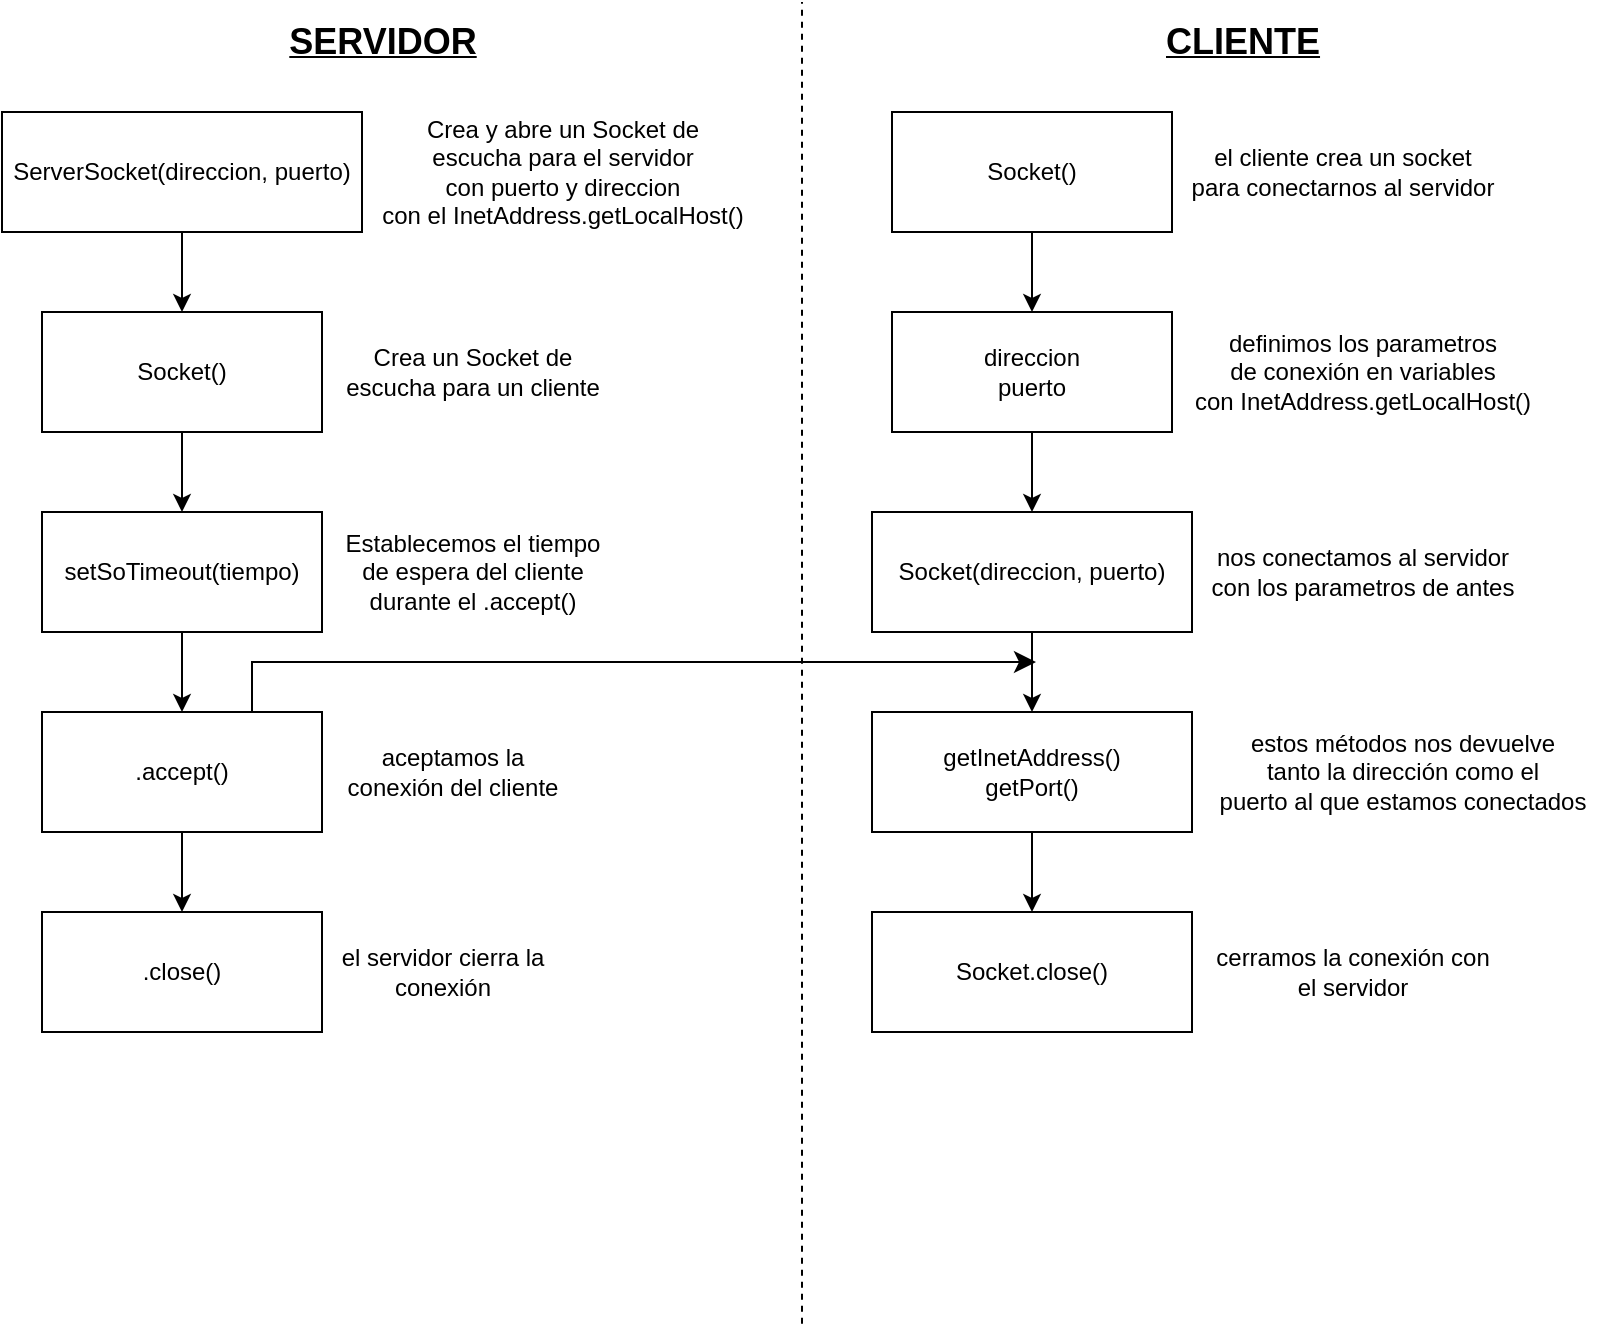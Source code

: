 <mxfile>
    <diagram id="X9Oswj4-0tewda357s6Y" name="Page-1">
        <mxGraphModel dx="1066" dy="619" grid="1" gridSize="10" guides="1" tooltips="1" connect="1" arrows="1" fold="1" page="1" pageScale="1" pageWidth="850" pageHeight="1100" math="0" shadow="0">
            <root>
                <mxCell id="0"/>
                <mxCell id="1" parent="0"/>
                <mxCell id="14" style="edgeStyle=none;html=1;entryX=0.5;entryY=0;entryDx=0;entryDy=0;" edge="1" parent="1" source="2" target="13">
                    <mxGeometry relative="1" as="geometry"/>
                </mxCell>
                <mxCell id="2" value="ServerSocket(direccion, puerto)" style="whiteSpace=wrap;html=1;" parent="1" vertex="1">
                    <mxGeometry x="23" y="65" width="180" height="60" as="geometry"/>
                </mxCell>
                <mxCell id="3" value="Crea y abre un Socket de&lt;br&gt;escucha para el servidor&lt;br&gt;con puerto y direccion&lt;br&gt;con el InetAddress.getLocalHost()" style="text;html=1;align=center;verticalAlign=middle;resizable=0;points=[];autosize=1;strokeColor=none;fillColor=none;" parent="1" vertex="1">
                    <mxGeometry x="203" y="60" width="200" height="70" as="geometry"/>
                </mxCell>
                <mxCell id="4" value="&lt;font style=&quot;font-size: 18px;&quot;&gt;&lt;u&gt;&lt;b&gt;SERVIDOR&lt;/b&gt;&lt;/u&gt;&lt;/font&gt;" style="text;html=1;align=center;verticalAlign=middle;resizable=0;points=[];autosize=1;strokeColor=none;fillColor=none;" parent="1" vertex="1">
                    <mxGeometry x="153" y="10" width="120" height="40" as="geometry"/>
                </mxCell>
                <mxCell id="5" value="&lt;font style=&quot;font-size: 18px;&quot;&gt;&lt;u&gt;&lt;b&gt;CLIENTE&lt;/b&gt;&lt;/u&gt;&lt;/font&gt;" style="text;html=1;align=center;verticalAlign=middle;resizable=0;points=[];autosize=1;strokeColor=none;fillColor=none;" parent="1" vertex="1">
                    <mxGeometry x="593" y="10" width="100" height="40" as="geometry"/>
                </mxCell>
                <mxCell id="8" value="el cliente crea un socket&lt;br&gt;para conectarnos al servidor" style="text;html=1;align=center;verticalAlign=middle;resizable=0;points=[];autosize=1;strokeColor=none;fillColor=none;" parent="1" vertex="1">
                    <mxGeometry x="608" y="75" width="170" height="40" as="geometry"/>
                </mxCell>
                <mxCell id="9" value="" style="endArrow=none;dashed=1;html=1;fontSize=18;" parent="1" edge="1">
                    <mxGeometry width="50" height="50" relative="1" as="geometry">
                        <mxPoint x="423" y="670.833" as="sourcePoint"/>
                        <mxPoint x="423" y="10" as="targetPoint"/>
                    </mxGeometry>
                </mxCell>
                <mxCell id="28" style="edgeStyle=none;html=1;entryX=0.5;entryY=0;entryDx=0;entryDy=0;" edge="1" parent="1" source="10" target="27">
                    <mxGeometry relative="1" as="geometry"/>
                </mxCell>
                <mxCell id="10" value="direccion&lt;br&gt;puerto" style="whiteSpace=wrap;html=1;" parent="1" vertex="1">
                    <mxGeometry x="468" y="165" width="140" height="60" as="geometry"/>
                </mxCell>
                <mxCell id="12" value="definimos los parametros&lt;br&gt;de conexión en variables&lt;br&gt;con InetAddress.getLocalHost()" style="text;html=1;align=center;verticalAlign=middle;resizable=0;points=[];autosize=1;strokeColor=none;fillColor=none;" parent="1" vertex="1">
                    <mxGeometry x="608" y="165" width="190" height="60" as="geometry"/>
                </mxCell>
                <mxCell id="17" style="edgeStyle=none;html=1;entryX=0.5;entryY=0;entryDx=0;entryDy=0;" edge="1" parent="1" source="13" target="16">
                    <mxGeometry relative="1" as="geometry"/>
                </mxCell>
                <mxCell id="13" value="Socket()" style="whiteSpace=wrap;html=1;" vertex="1" parent="1">
                    <mxGeometry x="43" y="165" width="140" height="60" as="geometry"/>
                </mxCell>
                <mxCell id="15" value="Crea un Socket de&lt;br&gt;escucha para un cliente" style="text;html=1;align=center;verticalAlign=middle;resizable=0;points=[];autosize=1;strokeColor=none;fillColor=none;" vertex="1" parent="1">
                    <mxGeometry x="183" y="175" width="150" height="40" as="geometry"/>
                </mxCell>
                <mxCell id="20" style="edgeStyle=none;html=1;entryX=0.5;entryY=0;entryDx=0;entryDy=0;" edge="1" parent="1" source="16" target="19">
                    <mxGeometry relative="1" as="geometry"/>
                </mxCell>
                <mxCell id="16" value="setSoTimeout(tiempo)" style="whiteSpace=wrap;html=1;" vertex="1" parent="1">
                    <mxGeometry x="43" y="265" width="140" height="60" as="geometry"/>
                </mxCell>
                <mxCell id="18" value="Establecemos el tiempo&lt;br&gt;de espera del cliente&lt;br&gt;durante el .accept()" style="text;html=1;align=center;verticalAlign=middle;resizable=0;points=[];autosize=1;strokeColor=none;fillColor=none;" vertex="1" parent="1">
                    <mxGeometry x="183" y="265" width="150" height="60" as="geometry"/>
                </mxCell>
                <mxCell id="24" style="edgeStyle=none;html=1;entryX=0.5;entryY=0;entryDx=0;entryDy=0;" edge="1" parent="1" source="19" target="22">
                    <mxGeometry relative="1" as="geometry"/>
                </mxCell>
                <mxCell id="19" value=".accept()" style="whiteSpace=wrap;html=1;" vertex="1" parent="1">
                    <mxGeometry x="43" y="365" width="140" height="60" as="geometry"/>
                </mxCell>
                <mxCell id="21" value="aceptamos la&lt;br&gt;conexión del cliente" style="text;html=1;align=center;verticalAlign=middle;resizable=0;points=[];autosize=1;strokeColor=none;fillColor=none;" vertex="1" parent="1">
                    <mxGeometry x="183" y="375" width="130" height="40" as="geometry"/>
                </mxCell>
                <mxCell id="22" value=".close()" style="whiteSpace=wrap;html=1;" vertex="1" parent="1">
                    <mxGeometry x="43" y="465" width="140" height="60" as="geometry"/>
                </mxCell>
                <mxCell id="23" value="el servidor cierra la&lt;br&gt;conexión" style="text;html=1;align=center;verticalAlign=middle;resizable=0;points=[];autosize=1;strokeColor=none;fillColor=none;" vertex="1" parent="1">
                    <mxGeometry x="183" y="475" width="120" height="40" as="geometry"/>
                </mxCell>
                <mxCell id="26" style="edgeStyle=none;html=1;entryX=0.5;entryY=0;entryDx=0;entryDy=0;" edge="1" parent="1" source="25" target="10">
                    <mxGeometry relative="1" as="geometry"/>
                </mxCell>
                <mxCell id="25" value="Socket()" style="whiteSpace=wrap;html=1;" vertex="1" parent="1">
                    <mxGeometry x="468" y="65" width="140" height="60" as="geometry"/>
                </mxCell>
                <mxCell id="32" style="edgeStyle=none;html=1;entryX=0.5;entryY=0;entryDx=0;entryDy=0;" edge="1" parent="1" source="27" target="30">
                    <mxGeometry relative="1" as="geometry"/>
                </mxCell>
                <mxCell id="27" value="Socket(direccion, puerto)" style="whiteSpace=wrap;html=1;" vertex="1" parent="1">
                    <mxGeometry x="458" y="265" width="160" height="60" as="geometry"/>
                </mxCell>
                <mxCell id="29" value="nos conectamos al servidor&lt;br&gt;con los parametros de antes" style="text;html=1;align=center;verticalAlign=middle;resizable=0;points=[];autosize=1;strokeColor=none;fillColor=none;" vertex="1" parent="1">
                    <mxGeometry x="618" y="275" width="170" height="40" as="geometry"/>
                </mxCell>
                <mxCell id="34" value="" style="edgeStyle=none;html=1;" edge="1" parent="1" source="30" target="33">
                    <mxGeometry relative="1" as="geometry"/>
                </mxCell>
                <mxCell id="30" value="getInetAddress()&lt;br&gt;getPort()" style="whiteSpace=wrap;html=1;" vertex="1" parent="1">
                    <mxGeometry x="458" y="365" width="160" height="60" as="geometry"/>
                </mxCell>
                <mxCell id="31" value="cerramos la conexión con&lt;br&gt;el servidor" style="text;html=1;align=center;verticalAlign=middle;resizable=0;points=[];autosize=1;strokeColor=none;fillColor=none;" vertex="1" parent="1">
                    <mxGeometry x="618" y="475" width="160" height="40" as="geometry"/>
                </mxCell>
                <mxCell id="33" value="Socket.close()" style="whiteSpace=wrap;html=1;" vertex="1" parent="1">
                    <mxGeometry x="458" y="465" width="160" height="60" as="geometry"/>
                </mxCell>
                <mxCell id="37" value="estos métodos nos devuelve&lt;br&gt;tanto la dirección como el&lt;br&gt;puerto al que estamos conectados" style="text;html=1;align=center;verticalAlign=middle;resizable=0;points=[];autosize=1;strokeColor=none;fillColor=none;" vertex="1" parent="1">
                    <mxGeometry x="618" y="365" width="210" height="60" as="geometry"/>
                </mxCell>
                <mxCell id="41" value="" style="edgeStyle=segmentEdgeStyle;endArrow=classic;html=1;curved=0;rounded=0;endSize=8;startSize=8;exitX=0.75;exitY=0;exitDx=0;exitDy=0;" edge="1" parent="1" source="19">
                    <mxGeometry width="50" height="50" relative="1" as="geometry">
                        <mxPoint x="390" y="370" as="sourcePoint"/>
                        <mxPoint x="540" y="340" as="targetPoint"/>
                        <Array as="points">
                            <mxPoint x="148" y="340"/>
                            <mxPoint x="440" y="340"/>
                        </Array>
                    </mxGeometry>
                </mxCell>
            </root>
        </mxGraphModel>
    </diagram>
</mxfile>